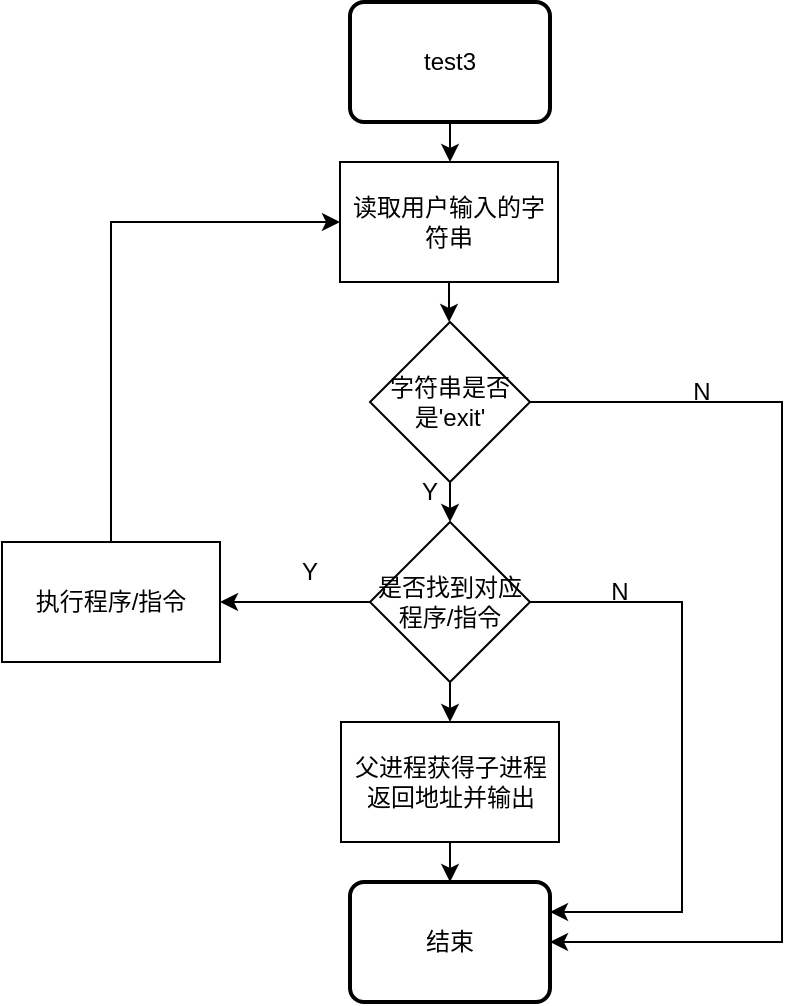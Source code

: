 <mxfile version="22.0.3" type="device">
  <diagram name="第 1 页" id="-kjsJWQXz7oOXJ2r60KM">
    <mxGraphModel dx="1036" dy="614" grid="1" gridSize="10" guides="1" tooltips="1" connect="1" arrows="1" fold="1" page="1" pageScale="1" pageWidth="827" pageHeight="1169" math="0" shadow="0">
      <root>
        <mxCell id="0" />
        <mxCell id="1" parent="0" />
        <mxCell id="f-E1Pm-wnkEgsQNw3Uzz-6" style="edgeStyle=orthogonalEdgeStyle;rounded=0;orthogonalLoop=1;jettySize=auto;html=1;exitX=0.5;exitY=1;exitDx=0;exitDy=0;" parent="1" source="f-E1Pm-wnkEgsQNw3Uzz-3" target="f-E1Pm-wnkEgsQNw3Uzz-5" edge="1">
          <mxGeometry relative="1" as="geometry" />
        </mxCell>
        <mxCell id="f-E1Pm-wnkEgsQNw3Uzz-3" value="test3" style="rounded=1;whiteSpace=wrap;html=1;absoluteArcSize=1;arcSize=14;strokeWidth=2;" parent="1" vertex="1">
          <mxGeometry x="364" y="60" width="100" height="60" as="geometry" />
        </mxCell>
        <mxCell id="f-E1Pm-wnkEgsQNw3Uzz-8" style="edgeStyle=orthogonalEdgeStyle;rounded=0;orthogonalLoop=1;jettySize=auto;html=1;exitX=0.5;exitY=1;exitDx=0;exitDy=0;" parent="1" source="f-E1Pm-wnkEgsQNw3Uzz-5" target="f-E1Pm-wnkEgsQNw3Uzz-7" edge="1">
          <mxGeometry relative="1" as="geometry" />
        </mxCell>
        <mxCell id="f-E1Pm-wnkEgsQNw3Uzz-5" value="读取用户输入的字符串" style="rounded=0;whiteSpace=wrap;html=1;" parent="1" vertex="1">
          <mxGeometry x="359" y="140" width="109" height="60" as="geometry" />
        </mxCell>
        <mxCell id="112j6t0RtY6FJMPyzNPy-2" style="edgeStyle=orthogonalEdgeStyle;rounded=0;orthogonalLoop=1;jettySize=auto;html=1;exitX=0.5;exitY=1;exitDx=0;exitDy=0;entryX=0.5;entryY=0;entryDx=0;entryDy=0;" edge="1" parent="1" source="f-E1Pm-wnkEgsQNw3Uzz-7" target="112j6t0RtY6FJMPyzNPy-1">
          <mxGeometry relative="1" as="geometry" />
        </mxCell>
        <mxCell id="112j6t0RtY6FJMPyzNPy-13" style="edgeStyle=orthogonalEdgeStyle;rounded=0;orthogonalLoop=1;jettySize=auto;html=1;exitX=1;exitY=0.5;exitDx=0;exitDy=0;entryX=1;entryY=0.5;entryDx=0;entryDy=0;" edge="1" parent="1" source="f-E1Pm-wnkEgsQNw3Uzz-7" target="f-E1Pm-wnkEgsQNw3Uzz-15">
          <mxGeometry relative="1" as="geometry">
            <mxPoint x="600" y="540" as="targetPoint" />
            <Array as="points">
              <mxPoint x="580" y="260" />
              <mxPoint x="580" y="530" />
            </Array>
          </mxGeometry>
        </mxCell>
        <mxCell id="f-E1Pm-wnkEgsQNw3Uzz-7" value="字符串是否是&#39;exit&#39;" style="rhombus;whiteSpace=wrap;html=1;" parent="1" vertex="1">
          <mxGeometry x="374" y="220" width="80" height="80" as="geometry" />
        </mxCell>
        <mxCell id="112j6t0RtY6FJMPyzNPy-8" style="edgeStyle=orthogonalEdgeStyle;rounded=0;orthogonalLoop=1;jettySize=auto;html=1;exitX=0.5;exitY=0;exitDx=0;exitDy=0;entryX=0;entryY=0.5;entryDx=0;entryDy=0;" edge="1" parent="1" source="f-E1Pm-wnkEgsQNw3Uzz-9" target="f-E1Pm-wnkEgsQNw3Uzz-5">
          <mxGeometry relative="1" as="geometry" />
        </mxCell>
        <mxCell id="f-E1Pm-wnkEgsQNw3Uzz-9" value="执行程序/指令" style="rounded=0;whiteSpace=wrap;html=1;" parent="1" vertex="1">
          <mxGeometry x="190" y="330" width="109" height="60" as="geometry" />
        </mxCell>
        <mxCell id="112j6t0RtY6FJMPyzNPy-11" style="edgeStyle=orthogonalEdgeStyle;rounded=0;orthogonalLoop=1;jettySize=auto;html=1;exitX=0.5;exitY=1;exitDx=0;exitDy=0;entryX=0.5;entryY=0;entryDx=0;entryDy=0;" edge="1" parent="1" source="f-E1Pm-wnkEgsQNw3Uzz-12" target="f-E1Pm-wnkEgsQNw3Uzz-15">
          <mxGeometry relative="1" as="geometry" />
        </mxCell>
        <mxCell id="f-E1Pm-wnkEgsQNw3Uzz-12" value="父进程获得子进程返回地址并输出" style="rounded=0;whiteSpace=wrap;html=1;" parent="1" vertex="1">
          <mxGeometry x="359.5" y="420" width="109" height="60" as="geometry" />
        </mxCell>
        <mxCell id="f-E1Pm-wnkEgsQNw3Uzz-15" value="结束" style="rounded=1;whiteSpace=wrap;html=1;absoluteArcSize=1;arcSize=14;strokeWidth=2;" parent="1" vertex="1">
          <mxGeometry x="364" y="500" width="100" height="60" as="geometry" />
        </mxCell>
        <mxCell id="f-E1Pm-wnkEgsQNw3Uzz-17" value="N" style="text;html=1;strokeColor=none;fillColor=none;align=center;verticalAlign=middle;whiteSpace=wrap;rounded=0;" parent="1" vertex="1">
          <mxGeometry x="468.5" y="340" width="60" height="30" as="geometry" />
        </mxCell>
        <mxCell id="112j6t0RtY6FJMPyzNPy-7" value="" style="edgeStyle=orthogonalEdgeStyle;rounded=0;orthogonalLoop=1;jettySize=auto;html=1;" edge="1" parent="1" source="112j6t0RtY6FJMPyzNPy-1" target="f-E1Pm-wnkEgsQNw3Uzz-9">
          <mxGeometry relative="1" as="geometry" />
        </mxCell>
        <mxCell id="112j6t0RtY6FJMPyzNPy-10" style="edgeStyle=orthogonalEdgeStyle;rounded=0;orthogonalLoop=1;jettySize=auto;html=1;exitX=0.5;exitY=1;exitDx=0;exitDy=0;entryX=0.5;entryY=0;entryDx=0;entryDy=0;" edge="1" parent="1" source="112j6t0RtY6FJMPyzNPy-1" target="f-E1Pm-wnkEgsQNw3Uzz-12">
          <mxGeometry relative="1" as="geometry" />
        </mxCell>
        <mxCell id="112j6t0RtY6FJMPyzNPy-15" style="edgeStyle=orthogonalEdgeStyle;rounded=0;orthogonalLoop=1;jettySize=auto;html=1;exitX=1;exitY=0.5;exitDx=0;exitDy=0;entryX=1;entryY=0.25;entryDx=0;entryDy=0;" edge="1" parent="1" source="112j6t0RtY6FJMPyzNPy-1" target="f-E1Pm-wnkEgsQNw3Uzz-15">
          <mxGeometry relative="1" as="geometry">
            <Array as="points">
              <mxPoint x="530" y="360" />
              <mxPoint x="530" y="515" />
            </Array>
          </mxGeometry>
        </mxCell>
        <mxCell id="112j6t0RtY6FJMPyzNPy-1" value="是否找到对应程序/指令" style="rhombus;whiteSpace=wrap;html=1;" vertex="1" parent="1">
          <mxGeometry x="374" y="320" width="80" height="80" as="geometry" />
        </mxCell>
        <mxCell id="112j6t0RtY6FJMPyzNPy-9" value="Y" style="text;html=1;strokeColor=none;fillColor=none;align=center;verticalAlign=middle;whiteSpace=wrap;rounded=0;" vertex="1" parent="1">
          <mxGeometry x="314" y="330" width="60" height="30" as="geometry" />
        </mxCell>
        <mxCell id="112j6t0RtY6FJMPyzNPy-12" value="Y" style="text;html=1;strokeColor=none;fillColor=none;align=center;verticalAlign=middle;whiteSpace=wrap;rounded=0;" vertex="1" parent="1">
          <mxGeometry x="374" y="290" width="60" height="30" as="geometry" />
        </mxCell>
        <mxCell id="112j6t0RtY6FJMPyzNPy-16" value="N" style="text;html=1;strokeColor=none;fillColor=none;align=center;verticalAlign=middle;whiteSpace=wrap;rounded=0;" vertex="1" parent="1">
          <mxGeometry x="510" y="240" width="60" height="30" as="geometry" />
        </mxCell>
      </root>
    </mxGraphModel>
  </diagram>
</mxfile>
